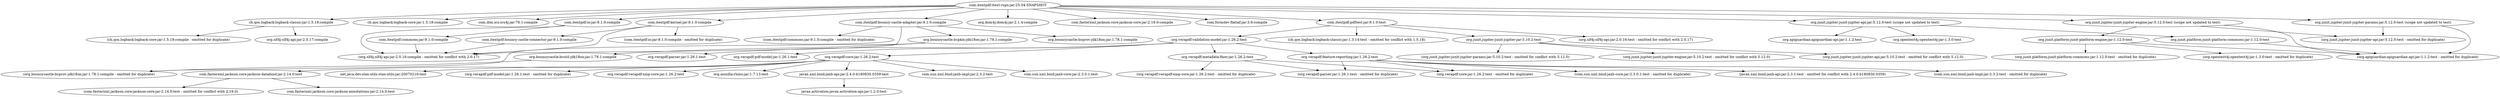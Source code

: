 digraph itext__rups {
	"com.itextpdf:itext-rups:jar:25.04-SNAPSHOT" -> "ch.qos.logback:logback-classic:jar:1.5.18:compile" ; 
	"com.itextpdf:itext-rups:jar:25.04-SNAPSHOT" -> "ch.qos.logback:logback-core:jar:1.5.18:compile" ; 
	"com.itextpdf:itext-rups:jar:25.04-SNAPSHOT" -> "com.ibm.icu:icu4j:jar:76.1:compile" ; 
	"com.itextpdf:itext-rups:jar:25.04-SNAPSHOT" -> "com.itextpdf:io:jar:9.1.0:compile" ; 
	"com.itextpdf:itext-rups:jar:25.04-SNAPSHOT" -> "com.itextpdf:kernel:jar:9.1.0:compile" ; 
	"com.itextpdf:itext-rups:jar:25.04-SNAPSHOT" -> "com.itextpdf:bouncy-castle-adapter:jar:9.1.0:compile" ; 
	"com.itextpdf:itext-rups:jar:25.04-SNAPSHOT" -> "org.dom4j:dom4j:jar:2.1.4:compile" ; 
	"com.itextpdf:itext-rups:jar:25.04-SNAPSHOT" -> "com.fasterxml.jackson.core:jackson-core:jar:2.19.0:compile" ; 
	"com.itextpdf:itext-rups:jar:25.04-SNAPSHOT" -> "com.formdev:flatlaf:jar:3.6:compile" ; 
	"com.itextpdf:itext-rups:jar:25.04-SNAPSHOT" -> "com.itextpdf:pdftest:jar:9.1.0:test" ; 
	"com.itextpdf:itext-rups:jar:25.04-SNAPSHOT" -> "org.junit.jupiter:junit-jupiter-api:jar:5.12.0:test (scope not updated to test)" ; 
	"com.itextpdf:itext-rups:jar:25.04-SNAPSHOT" -> "org.junit.jupiter:junit-jupiter-engine:jar:5.12.0:test (scope not updated to test)" ; 
	"com.itextpdf:itext-rups:jar:25.04-SNAPSHOT" -> "org.junit.jupiter:junit-jupiter-params:jar:5.12.0:test (scope not updated to test)" ; 
	"ch.qos.logback:logback-classic:jar:1.5.18:compile" -> "(ch.qos.logback:logback-core:jar:1.5.18:compile - omitted for duplicate)" ; 
	"ch.qos.logback:logback-classic:jar:1.5.18:compile" -> "org.slf4j:slf4j-api:jar:2.0.17:compile" ; 
	"com.itextpdf:io:jar:9.1.0:compile" -> "com.itextpdf:commons:jar:9.1.0:compile" ; 
	"com.itextpdf:io:jar:9.1.0:compile" -> "(org.slf4j:slf4j-api:jar:2.0.16:compile - omitted for conflict with 2.0.17)" ; 
	"com.itextpdf:commons:jar:9.1.0:compile" -> "(org.slf4j:slf4j-api:jar:2.0.16:compile - omitted for conflict with 2.0.17)" ; 
	"com.itextpdf:kernel:jar:9.1.0:compile" -> "(com.itextpdf:io:jar:9.1.0:compile - omitted for duplicate)" ; 
	"com.itextpdf:kernel:jar:9.1.0:compile" -> "com.itextpdf:bouncy-castle-connector:jar:9.1.0:compile" ; 
	"com.itextpdf:kernel:jar:9.1.0:compile" -> "(org.slf4j:slf4j-api:jar:2.0.16:compile - omitted for conflict with 2.0.17)" ; 
	"com.itextpdf:bouncy-castle-connector:jar:9.1.0:compile" -> "(org.slf4j:slf4j-api:jar:2.0.16:compile - omitted for conflict with 2.0.17)" ; 
	"com.itextpdf:bouncy-castle-adapter:jar:9.1.0:compile" -> "org.bouncycastle:bcpkix-jdk18on:jar:1.78.1:compile" ; 
	"com.itextpdf:bouncy-castle-adapter:jar:9.1.0:compile" -> "org.bouncycastle:bcprov-jdk18on:jar:1.78.1:compile" ; 
	"com.itextpdf:bouncy-castle-adapter:jar:9.1.0:compile" -> "(com.itextpdf:commons:jar:9.1.0:compile - omitted for duplicate)" ; 
	"com.itextpdf:bouncy-castle-adapter:jar:9.1.0:compile" -> "(org.slf4j:slf4j-api:jar:2.0.16:compile - omitted for conflict with 2.0.17)" ; 
	"org.bouncycastle:bcpkix-jdk18on:jar:1.78.1:compile" -> "(org.bouncycastle:bcprov-jdk18on:jar:1.78.1:compile - omitted for duplicate)" ; 
	"org.bouncycastle:bcpkix-jdk18on:jar:1.78.1:compile" -> "org.bouncycastle:bcutil-jdk18on:jar:1.78.1:compile" ; 
	"org.bouncycastle:bcutil-jdk18on:jar:1.78.1:compile" -> "(org.bouncycastle:bcprov-jdk18on:jar:1.78.1:compile - omitted for duplicate)" ; 
	"com.itextpdf:pdftest:jar:9.1.0:test" -> "org.verapdf:validation-model:jar:1.26.2:test" ; 
	"com.itextpdf:pdftest:jar:9.1.0:test" -> "(ch.qos.logback:logback-classic:jar:1.3.14:test - omitted for conflict with 1.5.18)" ; 
	"com.itextpdf:pdftest:jar:9.1.0:test" -> "org.junit.jupiter:junit-jupiter:jar:5.10.2:test" ; 
	"com.itextpdf:pdftest:jar:9.1.0:test" -> "(org.slf4j:slf4j-api:jar:2.0.16:test - omitted for conflict with 2.0.17)" ; 
	"org.verapdf:validation-model:jar:1.26.2:test" -> "org.verapdf:parser:jar:1.26.1:test" ; 
	"org.verapdf:validation-model:jar:1.26.2:test" -> "org.verapdf:pdf-model:jar:1.26.1:test" ; 
	"org.verapdf:validation-model:jar:1.26.2:test" -> "org.verapdf:core:jar:1.26.2:test" ; 
	"org.verapdf:validation-model:jar:1.26.2:test" -> "org.verapdf:feature-reporting:jar:1.26.2:test" ; 
	"org.verapdf:validation-model:jar:1.26.2:test" -> "org.verapdf:metadata-fixer:jar:1.26.2:test" ; 
	"org.verapdf:core:jar:1.26.2:test" -> "(org.verapdf:pdf-model:jar:1.26.1:test - omitted for duplicate)" ; 
	"org.verapdf:core:jar:1.26.2:test" -> "org.verapdf:verapdf-xmp-core:jar:1.26.2:test" ; 
	"org.verapdf:core:jar:1.26.2:test" -> "org.mozilla:rhino:jar:1.7.13:test" ; 
	"org.verapdf:core:jar:1.26.2:test" -> "javax.xml.bind:jaxb-api:jar:2.4.0-b180830.0359:test" ; 
	"org.verapdf:core:jar:1.26.2:test" -> "com.sun.xml.bind:jaxb-impl:jar:2.3.2:test" ; 
	"org.verapdf:core:jar:1.26.2:test" -> "com.sun.xml.bind:jaxb-core:jar:2.3.0.1:test" ; 
	"org.verapdf:core:jar:1.26.2:test" -> "com.fasterxml.jackson.core:jackson-databind:jar:2.14.0:test" ; 
	"org.verapdf:core:jar:1.26.2:test" -> "net.java.dev.stax-utils:stax-utils:jar:20070216:test" ; 
	"javax.xml.bind:jaxb-api:jar:2.4.0-b180830.0359:test" -> "javax.activation:javax.activation-api:jar:1.2.0:test" ; 
	"com.fasterxml.jackson.core:jackson-databind:jar:2.14.0:test" -> "com.fasterxml.jackson.core:jackson-annotations:jar:2.14.0:test" ; 
	"com.fasterxml.jackson.core:jackson-databind:jar:2.14.0:test" -> "(com.fasterxml.jackson.core:jackson-core:jar:2.14.0:test - omitted for conflict with 2.19.0)" ; 
	"org.verapdf:feature-reporting:jar:1.26.2:test" -> "(org.verapdf:parser:jar:1.26.1:test - omitted for duplicate)" ; 
	"org.verapdf:feature-reporting:jar:1.26.2:test" -> "(org.verapdf:core:jar:1.26.2:test - omitted for duplicate)" ; 
	"org.verapdf:feature-reporting:jar:1.26.2:test" -> "(javax.xml.bind:jaxb-api:jar:2.3.1:test - omitted for conflict with 2.4.0-b180830.0359)" ; 
	"org.verapdf:feature-reporting:jar:1.26.2:test" -> "(com.sun.xml.bind:jaxb-impl:jar:2.3.2:test - omitted for duplicate)" ; 
	"org.verapdf:feature-reporting:jar:1.26.2:test" -> "(com.sun.xml.bind:jaxb-core:jar:2.3.0.1:test - omitted for duplicate)" ; 
	"org.verapdf:metadata-fixer:jar:1.26.2:test" -> "(org.verapdf:parser:jar:1.26.1:test - omitted for duplicate)" ; 
	"org.verapdf:metadata-fixer:jar:1.26.2:test" -> "(org.verapdf:verapdf-xmp-core:jar:1.26.2:test - omitted for duplicate)" ; 
	"org.verapdf:metadata-fixer:jar:1.26.2:test" -> "(org.verapdf:core:jar:1.26.2:test - omitted for duplicate)" ; 
	"org.junit.jupiter:junit-jupiter:jar:5.10.2:test" -> "(org.junit.jupiter:junit-jupiter-api:jar:5.10.2:test - omitted for conflict with 5.12.0)" ; 
	"org.junit.jupiter:junit-jupiter:jar:5.10.2:test" -> "(org.junit.jupiter:junit-jupiter-params:jar:5.10.2:test - omitted for conflict with 5.12.0)" ; 
	"org.junit.jupiter:junit-jupiter:jar:5.10.2:test" -> "(org.junit.jupiter:junit-jupiter-engine:jar:5.10.2:test - omitted for conflict with 5.12.0)" ; 
	"org.junit.jupiter:junit-jupiter-api:jar:5.12.0:test (scope not updated to test)" -> "org.opentest4j:opentest4j:jar:1.3.0:test" ; 
	"org.junit.jupiter:junit-jupiter-api:jar:5.12.0:test (scope not updated to test)" -> "org.junit.platform:junit-platform-commons:jar:1.12.0:test" ; 
	"org.junit.jupiter:junit-jupiter-api:jar:5.12.0:test (scope not updated to test)" -> "org.apiguardian:apiguardian-api:jar:1.1.2:test" ; 
	"org.junit.platform:junit-platform-commons:jar:1.12.0:test" -> "(org.apiguardian:apiguardian-api:jar:1.1.2:test - omitted for duplicate)" ; 
	"org.junit.jupiter:junit-jupiter-engine:jar:5.12.0:test (scope not updated to test)" -> "org.junit.platform:junit-platform-engine:jar:1.12.0:test" ; 
	"org.junit.jupiter:junit-jupiter-engine:jar:5.12.0:test (scope not updated to test)" -> "(org.junit.jupiter:junit-jupiter-api:jar:5.12.0:test - omitted for duplicate)" ; 
	"org.junit.jupiter:junit-jupiter-engine:jar:5.12.0:test (scope not updated to test)" -> "(org.apiguardian:apiguardian-api:jar:1.1.2:test - omitted for duplicate)" ; 
	"org.junit.platform:junit-platform-engine:jar:1.12.0:test" -> "(org.opentest4j:opentest4j:jar:1.3.0:test - omitted for duplicate)" ; 
	"org.junit.platform:junit-platform-engine:jar:1.12.0:test" -> "(org.junit.platform:junit-platform-commons:jar:1.12.0:test - omitted for duplicate)" ; 
	"org.junit.platform:junit-platform-engine:jar:1.12.0:test" -> "(org.apiguardian:apiguardian-api:jar:1.1.2:test - omitted for duplicate)" ; 
	"org.junit.jupiter:junit-jupiter-params:jar:5.12.0:test (scope not updated to test)" -> "(org.junit.jupiter:junit-jupiter-api:jar:5.12.0:test - omitted for duplicate)" ; 
	"org.junit.jupiter:junit-jupiter-params:jar:5.12.0:test (scope not updated to test)" -> "(org.apiguardian:apiguardian-api:jar:1.1.2:test - omitted for duplicate)" ; 
}
